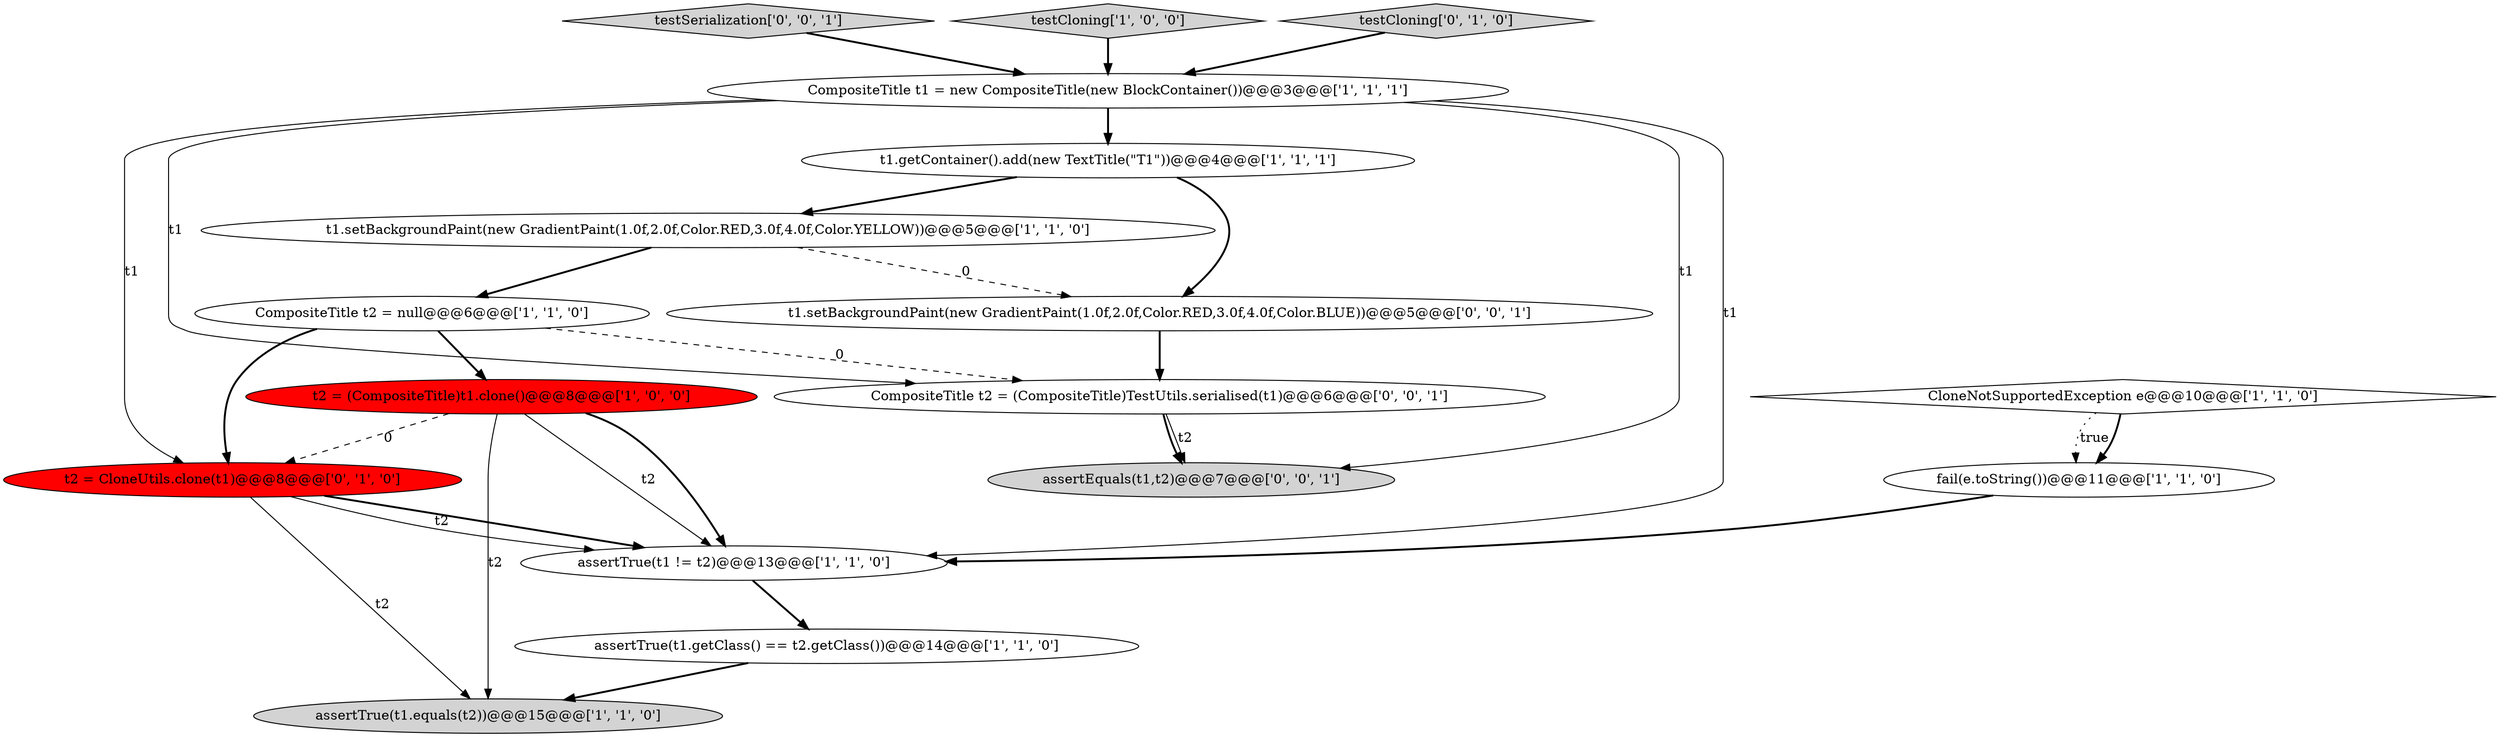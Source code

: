 digraph {
14 [style = filled, label = "testSerialization['0', '0', '1']", fillcolor = lightgray, shape = diamond image = "AAA0AAABBB3BBB"];
10 [style = filled, label = "testCloning['1', '0', '0']", fillcolor = lightgray, shape = diamond image = "AAA0AAABBB1BBB"];
6 [style = filled, label = "CompositeTitle t2 = null@@@6@@@['1', '1', '0']", fillcolor = white, shape = ellipse image = "AAA0AAABBB1BBB"];
13 [style = filled, label = "t1.setBackgroundPaint(new GradientPaint(1.0f,2.0f,Color.RED,3.0f,4.0f,Color.BLUE))@@@5@@@['0', '0', '1']", fillcolor = white, shape = ellipse image = "AAA0AAABBB3BBB"];
11 [style = filled, label = "t2 = CloneUtils.clone(t1)@@@8@@@['0', '1', '0']", fillcolor = red, shape = ellipse image = "AAA1AAABBB2BBB"];
16 [style = filled, label = "assertEquals(t1,t2)@@@7@@@['0', '0', '1']", fillcolor = lightgray, shape = ellipse image = "AAA0AAABBB3BBB"];
4 [style = filled, label = "assertTrue(t1.getClass() == t2.getClass())@@@14@@@['1', '1', '0']", fillcolor = white, shape = ellipse image = "AAA0AAABBB1BBB"];
7 [style = filled, label = "CloneNotSupportedException e@@@10@@@['1', '1', '0']", fillcolor = white, shape = diamond image = "AAA0AAABBB1BBB"];
8 [style = filled, label = "t1.getContainer().add(new TextTitle(\"T1\"))@@@4@@@['1', '1', '1']", fillcolor = white, shape = ellipse image = "AAA0AAABBB1BBB"];
3 [style = filled, label = "assertTrue(t1 != t2)@@@13@@@['1', '1', '0']", fillcolor = white, shape = ellipse image = "AAA0AAABBB1BBB"];
0 [style = filled, label = "CompositeTitle t1 = new CompositeTitle(new BlockContainer())@@@3@@@['1', '1', '1']", fillcolor = white, shape = ellipse image = "AAA0AAABBB1BBB"];
5 [style = filled, label = "t1.setBackgroundPaint(new GradientPaint(1.0f,2.0f,Color.RED,3.0f,4.0f,Color.YELLOW))@@@5@@@['1', '1', '0']", fillcolor = white, shape = ellipse image = "AAA0AAABBB1BBB"];
2 [style = filled, label = "fail(e.toString())@@@11@@@['1', '1', '0']", fillcolor = white, shape = ellipse image = "AAA0AAABBB1BBB"];
9 [style = filled, label = "t2 = (CompositeTitle)t1.clone()@@@8@@@['1', '0', '0']", fillcolor = red, shape = ellipse image = "AAA1AAABBB1BBB"];
1 [style = filled, label = "assertTrue(t1.equals(t2))@@@15@@@['1', '1', '0']", fillcolor = lightgray, shape = ellipse image = "AAA0AAABBB1BBB"];
15 [style = filled, label = "CompositeTitle t2 = (CompositeTitle)TestUtils.serialised(t1)@@@6@@@['0', '0', '1']", fillcolor = white, shape = ellipse image = "AAA0AAABBB3BBB"];
12 [style = filled, label = "testCloning['0', '1', '0']", fillcolor = lightgray, shape = diamond image = "AAA0AAABBB2BBB"];
5->13 [style = dashed, label="0"];
7->2 [style = dotted, label="true"];
0->16 [style = solid, label="t1"];
11->1 [style = solid, label="t2"];
2->3 [style = bold, label=""];
15->16 [style = bold, label=""];
12->0 [style = bold, label=""];
3->4 [style = bold, label=""];
15->16 [style = solid, label="t2"];
0->15 [style = solid, label="t1"];
0->3 [style = solid, label="t1"];
5->6 [style = bold, label=""];
8->5 [style = bold, label=""];
14->0 [style = bold, label=""];
11->3 [style = bold, label=""];
6->15 [style = dashed, label="0"];
7->2 [style = bold, label=""];
6->11 [style = bold, label=""];
10->0 [style = bold, label=""];
0->8 [style = bold, label=""];
9->1 [style = solid, label="t2"];
9->3 [style = bold, label=""];
11->3 [style = solid, label="t2"];
9->11 [style = dashed, label="0"];
4->1 [style = bold, label=""];
13->15 [style = bold, label=""];
0->11 [style = solid, label="t1"];
6->9 [style = bold, label=""];
9->3 [style = solid, label="t2"];
8->13 [style = bold, label=""];
}
